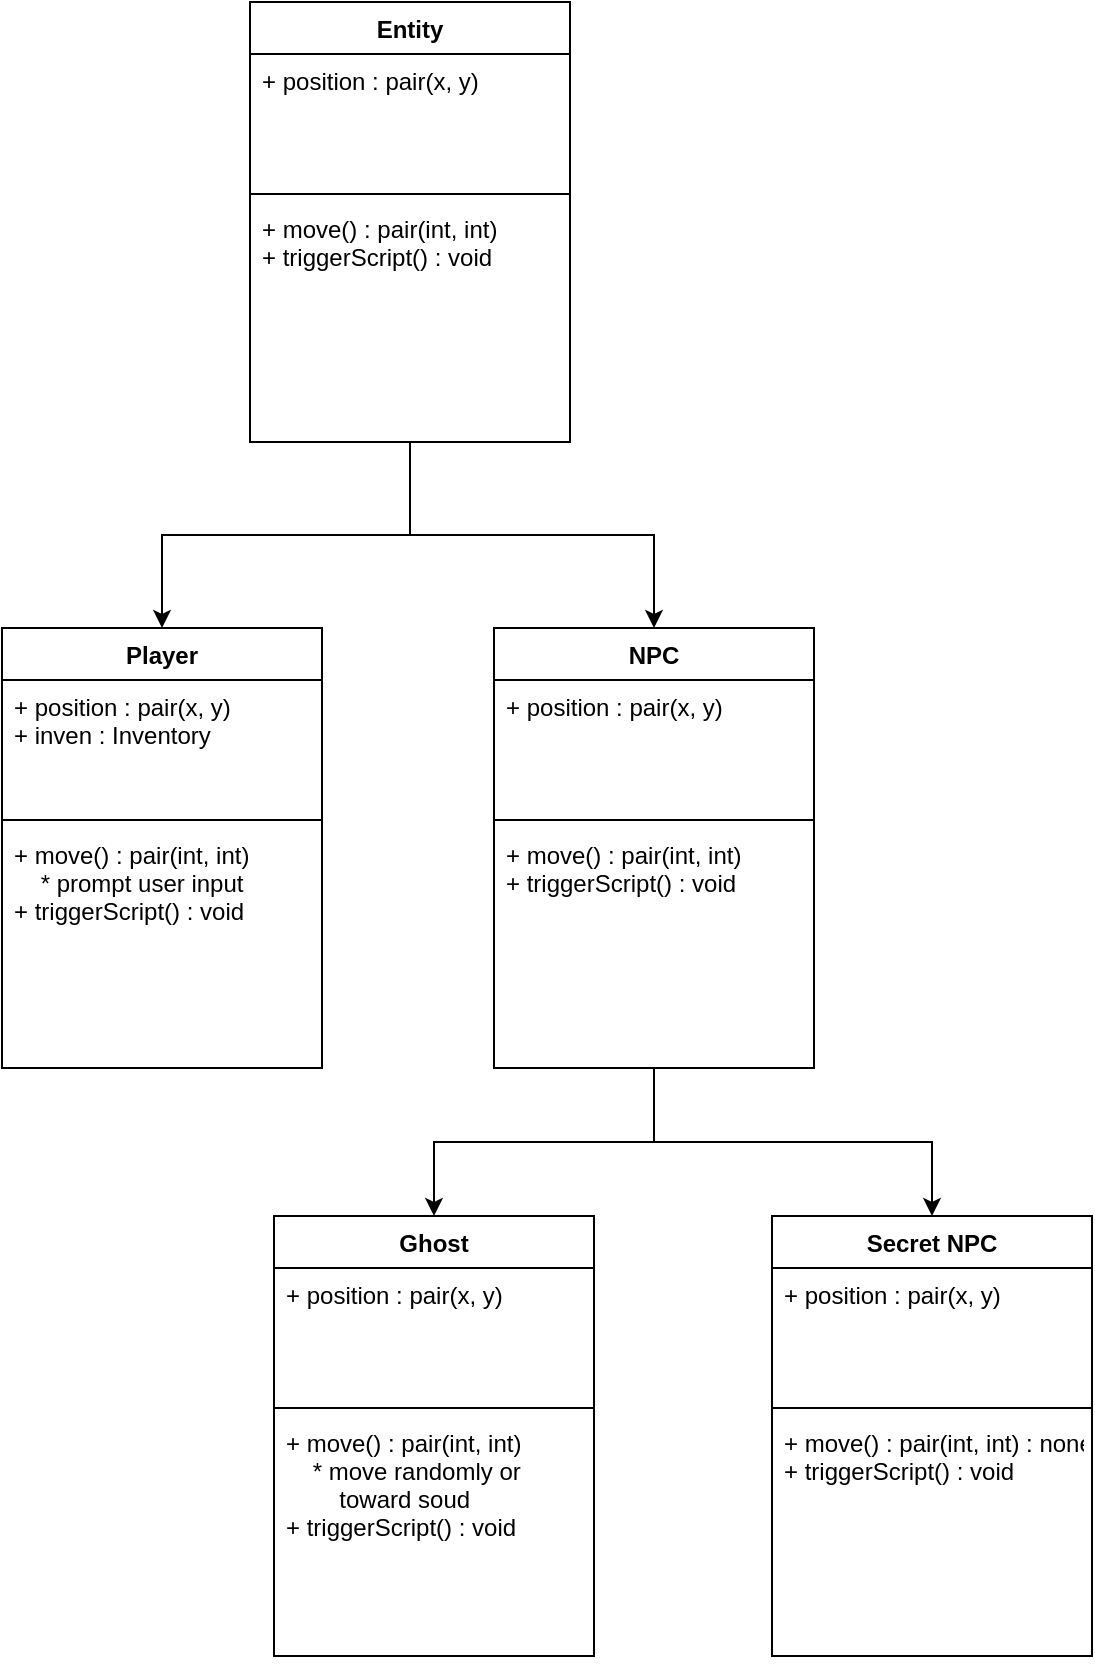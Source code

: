 <mxfile pages="3">
    <diagram id="DLv27NlTFujL9ScUyxy2" name="Entity">
        <mxGraphModel dx="4724" dy="8022" grid="0" gridSize="10" guides="1" tooltips="1" connect="1" arrows="1" fold="1" page="0" pageScale="1" pageWidth="827" pageHeight="1169" math="0" shadow="0">
            <root>
                <mxCell id="0"/>
                <mxCell id="1" parent="0"/>
                <mxCell id="qAQAKjogSzJJ_c347CmW-32" style="edgeStyle=orthogonalEdgeStyle;rounded=0;orthogonalLoop=1;jettySize=auto;html=1;entryX=0.5;entryY=0;entryDx=0;entryDy=0;" parent="1" source="qAQAKjogSzJJ_c347CmW-13" target="qAQAKjogSzJJ_c347CmW-17" edge="1">
                    <mxGeometry relative="1" as="geometry"/>
                </mxCell>
                <mxCell id="qAQAKjogSzJJ_c347CmW-33" style="edgeStyle=orthogonalEdgeStyle;rounded=0;orthogonalLoop=1;jettySize=auto;html=1;entryX=0.5;entryY=0;entryDx=0;entryDy=0;" parent="1" source="qAQAKjogSzJJ_c347CmW-13" target="qAQAKjogSzJJ_c347CmW-26" edge="1">
                    <mxGeometry relative="1" as="geometry"/>
                </mxCell>
                <mxCell id="qAQAKjogSzJJ_c347CmW-13" value="Entity" style="swimlane;fontStyle=1;align=center;verticalAlign=top;childLayout=stackLayout;horizontal=1;startSize=26;horizontalStack=0;resizeParent=1;resizeParentMax=0;resizeLast=0;collapsible=1;marginBottom=0;" parent="1" vertex="1">
                    <mxGeometry x="-3849" y="-7459" width="160" height="220" as="geometry"/>
                </mxCell>
                <mxCell id="qAQAKjogSzJJ_c347CmW-14" value="+ position : pair(x, y)" style="text;strokeColor=none;fillColor=none;align=left;verticalAlign=top;spacingLeft=4;spacingRight=4;overflow=hidden;rotatable=0;points=[[0,0.5],[1,0.5]];portConstraint=eastwest;" parent="qAQAKjogSzJJ_c347CmW-13" vertex="1">
                    <mxGeometry y="26" width="160" height="66" as="geometry"/>
                </mxCell>
                <mxCell id="qAQAKjogSzJJ_c347CmW-15" value="" style="line;strokeWidth=1;fillColor=none;align=left;verticalAlign=middle;spacingTop=-1;spacingLeft=3;spacingRight=3;rotatable=0;labelPosition=right;points=[];portConstraint=eastwest;strokeColor=inherit;" parent="qAQAKjogSzJJ_c347CmW-13" vertex="1">
                    <mxGeometry y="92" width="160" height="8" as="geometry"/>
                </mxCell>
                <mxCell id="qAQAKjogSzJJ_c347CmW-16" value="+ move() : pair(int, int)&#10;+ triggerScript() : void" style="text;strokeColor=none;fillColor=none;align=left;verticalAlign=top;spacingLeft=4;spacingRight=4;overflow=hidden;rotatable=0;points=[[0,0.5],[1,0.5]];portConstraint=eastwest;" parent="qAQAKjogSzJJ_c347CmW-13" vertex="1">
                    <mxGeometry y="100" width="160" height="120" as="geometry"/>
                </mxCell>
                <mxCell id="qAQAKjogSzJJ_c347CmW-17" value="Player" style="swimlane;fontStyle=1;align=center;verticalAlign=top;childLayout=stackLayout;horizontal=1;startSize=26;horizontalStack=0;resizeParent=1;resizeParentMax=0;resizeLast=0;collapsible=1;marginBottom=0;" parent="1" vertex="1">
                    <mxGeometry x="-3973" y="-7146" width="160" height="220" as="geometry"/>
                </mxCell>
                <mxCell id="qAQAKjogSzJJ_c347CmW-18" value="+ position : pair(x, y)&#10;+ inven : Inventory" style="text;strokeColor=none;fillColor=none;align=left;verticalAlign=top;spacingLeft=4;spacingRight=4;overflow=hidden;rotatable=0;points=[[0,0.5],[1,0.5]];portConstraint=eastwest;" parent="qAQAKjogSzJJ_c347CmW-17" vertex="1">
                    <mxGeometry y="26" width="160" height="66" as="geometry"/>
                </mxCell>
                <mxCell id="qAQAKjogSzJJ_c347CmW-19" value="" style="line;strokeWidth=1;fillColor=none;align=left;verticalAlign=middle;spacingTop=-1;spacingLeft=3;spacingRight=3;rotatable=0;labelPosition=right;points=[];portConstraint=eastwest;strokeColor=inherit;" parent="qAQAKjogSzJJ_c347CmW-17" vertex="1">
                    <mxGeometry y="92" width="160" height="8" as="geometry"/>
                </mxCell>
                <mxCell id="qAQAKjogSzJJ_c347CmW-20" value="+ move() : pair(int, int)&#10;    * prompt user input&#10;+ triggerScript() : void" style="text;strokeColor=none;fillColor=none;align=left;verticalAlign=top;spacingLeft=4;spacingRight=4;overflow=hidden;rotatable=0;points=[[0,0.5],[1,0.5]];portConstraint=eastwest;" parent="qAQAKjogSzJJ_c347CmW-17" vertex="1">
                    <mxGeometry y="100" width="160" height="120" as="geometry"/>
                </mxCell>
                <mxCell id="qAQAKjogSzJJ_c347CmW-42" style="edgeStyle=orthogonalEdgeStyle;rounded=0;orthogonalLoop=1;jettySize=auto;html=1;" parent="1" source="qAQAKjogSzJJ_c347CmW-26" target="qAQAKjogSzJJ_c347CmW-34" edge="1">
                    <mxGeometry relative="1" as="geometry"/>
                </mxCell>
                <mxCell id="qAQAKjogSzJJ_c347CmW-43" style="edgeStyle=orthogonalEdgeStyle;rounded=0;orthogonalLoop=1;jettySize=auto;html=1;entryX=0.5;entryY=0;entryDx=0;entryDy=0;" parent="1" source="qAQAKjogSzJJ_c347CmW-26" target="qAQAKjogSzJJ_c347CmW-38" edge="1">
                    <mxGeometry relative="1" as="geometry"/>
                </mxCell>
                <mxCell id="qAQAKjogSzJJ_c347CmW-26" value="NPC" style="swimlane;fontStyle=1;align=center;verticalAlign=top;childLayout=stackLayout;horizontal=1;startSize=26;horizontalStack=0;resizeParent=1;resizeParentMax=0;resizeLast=0;collapsible=1;marginBottom=0;" parent="1" vertex="1">
                    <mxGeometry x="-3727" y="-7146" width="160" height="220" as="geometry"/>
                </mxCell>
                <mxCell id="qAQAKjogSzJJ_c347CmW-27" value="+ position : pair(x, y)" style="text;strokeColor=none;fillColor=none;align=left;verticalAlign=top;spacingLeft=4;spacingRight=4;overflow=hidden;rotatable=0;points=[[0,0.5],[1,0.5]];portConstraint=eastwest;" parent="qAQAKjogSzJJ_c347CmW-26" vertex="1">
                    <mxGeometry y="26" width="160" height="66" as="geometry"/>
                </mxCell>
                <mxCell id="qAQAKjogSzJJ_c347CmW-28" value="" style="line;strokeWidth=1;fillColor=none;align=left;verticalAlign=middle;spacingTop=-1;spacingLeft=3;spacingRight=3;rotatable=0;labelPosition=right;points=[];portConstraint=eastwest;strokeColor=inherit;" parent="qAQAKjogSzJJ_c347CmW-26" vertex="1">
                    <mxGeometry y="92" width="160" height="8" as="geometry"/>
                </mxCell>
                <mxCell id="qAQAKjogSzJJ_c347CmW-29" value="+ move() : pair(int, int)&#10;+ triggerScript() : void" style="text;strokeColor=none;fillColor=none;align=left;verticalAlign=top;spacingLeft=4;spacingRight=4;overflow=hidden;rotatable=0;points=[[0,0.5],[1,0.5]];portConstraint=eastwest;" parent="qAQAKjogSzJJ_c347CmW-26" vertex="1">
                    <mxGeometry y="100" width="160" height="120" as="geometry"/>
                </mxCell>
                <mxCell id="qAQAKjogSzJJ_c347CmW-34" value="Ghost" style="swimlane;fontStyle=1;align=center;verticalAlign=top;childLayout=stackLayout;horizontal=1;startSize=26;horizontalStack=0;resizeParent=1;resizeParentMax=0;resizeLast=0;collapsible=1;marginBottom=0;" parent="1" vertex="1">
                    <mxGeometry x="-3837" y="-6852" width="160" height="220" as="geometry"/>
                </mxCell>
                <mxCell id="qAQAKjogSzJJ_c347CmW-35" value="+ position : pair(x, y)" style="text;strokeColor=none;fillColor=none;align=left;verticalAlign=top;spacingLeft=4;spacingRight=4;overflow=hidden;rotatable=0;points=[[0,0.5],[1,0.5]];portConstraint=eastwest;" parent="qAQAKjogSzJJ_c347CmW-34" vertex="1">
                    <mxGeometry y="26" width="160" height="66" as="geometry"/>
                </mxCell>
                <mxCell id="qAQAKjogSzJJ_c347CmW-36" value="" style="line;strokeWidth=1;fillColor=none;align=left;verticalAlign=middle;spacingTop=-1;spacingLeft=3;spacingRight=3;rotatable=0;labelPosition=right;points=[];portConstraint=eastwest;strokeColor=inherit;" parent="qAQAKjogSzJJ_c347CmW-34" vertex="1">
                    <mxGeometry y="92" width="160" height="8" as="geometry"/>
                </mxCell>
                <mxCell id="qAQAKjogSzJJ_c347CmW-37" value="+ move() : pair(int, int)&#10;    * move randomly or &#10;        toward soud&#10;+ triggerScript() : void" style="text;strokeColor=none;fillColor=none;align=left;verticalAlign=top;spacingLeft=4;spacingRight=4;overflow=hidden;rotatable=0;points=[[0,0.5],[1,0.5]];portConstraint=eastwest;" parent="qAQAKjogSzJJ_c347CmW-34" vertex="1">
                    <mxGeometry y="100" width="160" height="120" as="geometry"/>
                </mxCell>
                <mxCell id="qAQAKjogSzJJ_c347CmW-38" value="Secret NPC" style="swimlane;fontStyle=1;align=center;verticalAlign=top;childLayout=stackLayout;horizontal=1;startSize=26;horizontalStack=0;resizeParent=1;resizeParentMax=0;resizeLast=0;collapsible=1;marginBottom=0;" parent="1" vertex="1">
                    <mxGeometry x="-3588" y="-6852" width="160" height="220" as="geometry"/>
                </mxCell>
                <mxCell id="qAQAKjogSzJJ_c347CmW-39" value="+ position : pair(x, y)" style="text;strokeColor=none;fillColor=none;align=left;verticalAlign=top;spacingLeft=4;spacingRight=4;overflow=hidden;rotatable=0;points=[[0,0.5],[1,0.5]];portConstraint=eastwest;" parent="qAQAKjogSzJJ_c347CmW-38" vertex="1">
                    <mxGeometry y="26" width="160" height="66" as="geometry"/>
                </mxCell>
                <mxCell id="qAQAKjogSzJJ_c347CmW-40" value="" style="line;strokeWidth=1;fillColor=none;align=left;verticalAlign=middle;spacingTop=-1;spacingLeft=3;spacingRight=3;rotatable=0;labelPosition=right;points=[];portConstraint=eastwest;strokeColor=inherit;" parent="qAQAKjogSzJJ_c347CmW-38" vertex="1">
                    <mxGeometry y="92" width="160" height="8" as="geometry"/>
                </mxCell>
                <mxCell id="qAQAKjogSzJJ_c347CmW-41" value="+ move() : pair(int, int) : none&lt;br&gt;+ triggerScript() : void" style="text;strokeColor=none;fillColor=none;align=left;verticalAlign=top;spacingLeft=4;spacingRight=4;overflow=hidden;rotatable=0;points=[[0,0.5],[1,0.5]];portConstraint=eastwest;html=1;" parent="qAQAKjogSzJJ_c347CmW-38" vertex="1">
                    <mxGeometry y="100" width="160" height="120" as="geometry"/>
                </mxCell>
            </root>
        </mxGraphModel>
    </diagram>
    <diagram id="8EnMDPLEeq1D_IR8_W26" name="Tile">
        <mxGraphModel dx="1380" dy="950" grid="0" gridSize="10" guides="1" tooltips="1" connect="1" arrows="1" fold="1" page="0" pageScale="1" pageWidth="827" pageHeight="1169" math="0" shadow="0">
            <root>
                <mxCell id="0"/>
                <mxCell id="1" parent="0"/>
                <mxCell id="CgyEs3CRtBcVJwpH7cj_-29" style="edgeStyle=orthogonalEdgeStyle;rounded=0;orthogonalLoop=1;jettySize=auto;html=1;entryX=0.5;entryY=0;entryDx=0;entryDy=0;" parent="1" source="CgyEs3CRtBcVJwpH7cj_-5" target="CgyEs3CRtBcVJwpH7cj_-9" edge="1">
                    <mxGeometry relative="1" as="geometry"/>
                </mxCell>
                <mxCell id="CgyEs3CRtBcVJwpH7cj_-30" style="edgeStyle=orthogonalEdgeStyle;rounded=0;orthogonalLoop=1;jettySize=auto;html=1;entryX=0.5;entryY=0;entryDx=0;entryDy=0;" parent="1" source="CgyEs3CRtBcVJwpH7cj_-5" target="CgyEs3CRtBcVJwpH7cj_-13" edge="1">
                    <mxGeometry relative="1" as="geometry"/>
                </mxCell>
                <mxCell id="CgyEs3CRtBcVJwpH7cj_-38" style="edgeStyle=orthogonalEdgeStyle;rounded=0;orthogonalLoop=1;jettySize=auto;html=1;entryX=0.5;entryY=0;entryDx=0;entryDy=0;" parent="1" source="CgyEs3CRtBcVJwpH7cj_-5" target="CgyEs3CRtBcVJwpH7cj_-34" edge="1">
                    <mxGeometry relative="1" as="geometry">
                        <Array as="points">
                            <mxPoint x="174" y="166"/>
                            <mxPoint x="-231" y="166"/>
                        </Array>
                    </mxGeometry>
                </mxCell>
                <mxCell id="CgyEs3CRtBcVJwpH7cj_-5" value="Tile (not abstract)" style="swimlane;fontStyle=1;align=center;verticalAlign=top;childLayout=stackLayout;horizontal=1;startSize=26;horizontalStack=0;resizeParent=1;resizeParentMax=0;resizeLast=0;collapsible=1;marginBottom=0;html=1;" parent="1" vertex="1">
                    <mxGeometry x="94" y="-73" width="160" height="205" as="geometry"/>
                </mxCell>
                <mxCell id="CgyEs3CRtBcVJwpH7cj_-6" value="+ position: pair(int, int)&lt;br&gt;+ directions: int [4]" style="text;strokeColor=none;fillColor=none;align=left;verticalAlign=top;spacingLeft=4;spacingRight=4;overflow=hidden;rotatable=0;points=[[0,0.5],[1,0.5]];portConstraint=eastwest;html=1;" parent="CgyEs3CRtBcVJwpH7cj_-5" vertex="1">
                    <mxGeometry y="26" width="160" height="89" as="geometry"/>
                </mxCell>
                <mxCell id="CgyEs3CRtBcVJwpH7cj_-7" value="" style="line;strokeWidth=1;fillColor=none;align=left;verticalAlign=middle;spacingTop=-1;spacingLeft=3;spacingRight=3;rotatable=0;labelPosition=right;points=[];portConstraint=eastwest;strokeColor=inherit;html=1;" parent="CgyEs3CRtBcVJwpH7cj_-5" vertex="1">
                    <mxGeometry y="115" width="160" height="8" as="geometry"/>
                </mxCell>
                <mxCell id="CgyEs3CRtBcVJwpH7cj_-8" value="+ triggerScript() : void&lt;br&gt;+ getDirection() : int [4]&lt;br&gt;+ specialEvent()" style="text;strokeColor=none;fillColor=none;align=left;verticalAlign=top;spacingLeft=4;spacingRight=4;overflow=hidden;rotatable=0;points=[[0,0.5],[1,0.5]];portConstraint=eastwest;html=1;" parent="CgyEs3CRtBcVJwpH7cj_-5" vertex="1">
                    <mxGeometry y="123" width="160" height="82" as="geometry"/>
                </mxCell>
                <mxCell id="CgyEs3CRtBcVJwpH7cj_-9" value="Stair&amp;nbsp;" style="swimlane;fontStyle=1;align=center;verticalAlign=top;childLayout=stackLayout;horizontal=1;startSize=26;horizontalStack=0;resizeParent=1;resizeParentMax=0;resizeLast=0;collapsible=1;marginBottom=0;html=1;" parent="1" vertex="1">
                    <mxGeometry x="-38" y="200" width="160" height="205" as="geometry"/>
                </mxCell>
                <mxCell id="CgyEs3CRtBcVJwpH7cj_-10" value="+ position: pair(int, int)&lt;br&gt;+ directions: int [4]" style="text;strokeColor=none;fillColor=none;align=left;verticalAlign=top;spacingLeft=4;spacingRight=4;overflow=hidden;rotatable=0;points=[[0,0.5],[1,0.5]];portConstraint=eastwest;html=1;" parent="CgyEs3CRtBcVJwpH7cj_-9" vertex="1">
                    <mxGeometry y="26" width="160" height="89" as="geometry"/>
                </mxCell>
                <mxCell id="CgyEs3CRtBcVJwpH7cj_-11" value="" style="line;strokeWidth=1;fillColor=none;align=left;verticalAlign=middle;spacingTop=-1;spacingLeft=3;spacingRight=3;rotatable=0;labelPosition=right;points=[];portConstraint=eastwest;strokeColor=inherit;html=1;" parent="CgyEs3CRtBcVJwpH7cj_-9" vertex="1">
                    <mxGeometry y="115" width="160" height="8" as="geometry"/>
                </mxCell>
                <mxCell id="CgyEs3CRtBcVJwpH7cj_-12" value="+ triggerScript() : void&lt;br&gt;+ getDirection() : int [4]&lt;br&gt;+ SpecialEvent(): void" style="text;strokeColor=none;fillColor=none;align=left;verticalAlign=top;spacingLeft=4;spacingRight=4;overflow=hidden;rotatable=0;points=[[0,0.5],[1,0.5]];portConstraint=eastwest;html=1;" parent="CgyEs3CRtBcVJwpH7cj_-9" vertex="1">
                    <mxGeometry y="123" width="160" height="82" as="geometry"/>
                </mxCell>
                <mxCell id="CgyEs3CRtBcVJwpH7cj_-31" style="edgeStyle=orthogonalEdgeStyle;rounded=0;orthogonalLoop=1;jettySize=auto;html=1;entryX=0;entryY=0.5;entryDx=0;entryDy=0;" parent="1" source="CgyEs3CRtBcVJwpH7cj_-13" target="CgyEs3CRtBcVJwpH7cj_-18" edge="1">
                    <mxGeometry relative="1" as="geometry"/>
                </mxCell>
                <mxCell id="CgyEs3CRtBcVJwpH7cj_-32" style="edgeStyle=orthogonalEdgeStyle;rounded=0;orthogonalLoop=1;jettySize=auto;html=1;entryX=0;entryY=0.5;entryDx=0;entryDy=0;" parent="1" source="CgyEs3CRtBcVJwpH7cj_-13" target="CgyEs3CRtBcVJwpH7cj_-22" edge="1">
                    <mxGeometry relative="1" as="geometry"/>
                </mxCell>
                <mxCell id="CgyEs3CRtBcVJwpH7cj_-33" style="edgeStyle=orthogonalEdgeStyle;rounded=0;orthogonalLoop=1;jettySize=auto;html=1;entryX=0;entryY=0.5;entryDx=0;entryDy=0;" parent="1" source="CgyEs3CRtBcVJwpH7cj_-13" target="CgyEs3CRtBcVJwpH7cj_-26" edge="1">
                    <mxGeometry relative="1" as="geometry">
                        <Array as="points">
                            <mxPoint x="477" y="303"/>
                            <mxPoint x="477" y="653"/>
                        </Array>
                    </mxGeometry>
                </mxCell>
                <mxCell id="CgyEs3CRtBcVJwpH7cj_-13" value="Special room" style="swimlane;fontStyle=1;align=center;verticalAlign=top;childLayout=stackLayout;horizontal=1;startSize=26;horizontalStack=0;resizeParent=1;resizeParentMax=0;resizeLast=0;collapsible=1;marginBottom=0;html=1;" parent="1" vertex="1">
                    <mxGeometry x="241" y="200" width="160" height="205" as="geometry"/>
                </mxCell>
                <mxCell id="CgyEs3CRtBcVJwpH7cj_-14" value="+ position: pair(int, int)&lt;br&gt;+ directions: int [4]" style="text;strokeColor=none;fillColor=none;align=left;verticalAlign=top;spacingLeft=4;spacingRight=4;overflow=hidden;rotatable=0;points=[[0,0.5],[1,0.5]];portConstraint=eastwest;html=1;" parent="CgyEs3CRtBcVJwpH7cj_-13" vertex="1">
                    <mxGeometry y="26" width="160" height="89" as="geometry"/>
                </mxCell>
                <mxCell id="CgyEs3CRtBcVJwpH7cj_-15" value="" style="line;strokeWidth=1;fillColor=none;align=left;verticalAlign=middle;spacingTop=-1;spacingLeft=3;spacingRight=3;rotatable=0;labelPosition=right;points=[];portConstraint=eastwest;strokeColor=inherit;html=1;" parent="CgyEs3CRtBcVJwpH7cj_-13" vertex="1">
                    <mxGeometry y="115" width="160" height="8" as="geometry"/>
                </mxCell>
                <mxCell id="CgyEs3CRtBcVJwpH7cj_-16" value="+ triggerScript() : void&lt;br&gt;+ getDirection() : int [4]&lt;br&gt;+ getPostion() : pair(int, int)&lt;br&gt;&lt;span style=&quot;&quot;&gt;&#9;&lt;/span&gt;* random pos&lt;br&gt;+specialEvent()" style="text;strokeColor=none;fillColor=none;align=left;verticalAlign=top;spacingLeft=4;spacingRight=4;overflow=hidden;rotatable=0;points=[[0,0.5],[1,0.5]];portConstraint=eastwest;html=1;" parent="CgyEs3CRtBcVJwpH7cj_-13" vertex="1">
                    <mxGeometry y="123" width="160" height="82" as="geometry"/>
                </mxCell>
                <mxCell id="CgyEs3CRtBcVJwpH7cj_-17" value="Hint room" style="swimlane;fontStyle=1;align=center;verticalAlign=top;childLayout=stackLayout;horizontal=1;startSize=26;horizontalStack=0;resizeParent=1;resizeParentMax=0;resizeLast=0;collapsible=1;marginBottom=0;html=1;" parent="1" vertex="1">
                    <mxGeometry x="550" y="88" width="160" height="205" as="geometry"/>
                </mxCell>
                <mxCell id="CgyEs3CRtBcVJwpH7cj_-18" value="+ position: pair(int, int)&lt;br&gt;+ directions: int [4]" style="text;strokeColor=none;fillColor=none;align=left;verticalAlign=top;spacingLeft=4;spacingRight=4;overflow=hidden;rotatable=0;points=[[0,0.5],[1,0.5]];portConstraint=eastwest;html=1;" parent="CgyEs3CRtBcVJwpH7cj_-17" vertex="1">
                    <mxGeometry y="26" width="160" height="89" as="geometry"/>
                </mxCell>
                <mxCell id="CgyEs3CRtBcVJwpH7cj_-19" value="" style="line;strokeWidth=1;fillColor=none;align=left;verticalAlign=middle;spacingTop=-1;spacingLeft=3;spacingRight=3;rotatable=0;labelPosition=right;points=[];portConstraint=eastwest;strokeColor=inherit;html=1;" parent="CgyEs3CRtBcVJwpH7cj_-17" vertex="1">
                    <mxGeometry y="115" width="160" height="8" as="geometry"/>
                </mxCell>
                <mxCell id="CgyEs3CRtBcVJwpH7cj_-20" value="+ triggerScript() : void&lt;br&gt;+ getDirection() : int [4]&lt;br&gt;+ getPostion() : pair(int, int)&lt;br&gt;&lt;span style=&quot;&quot;&gt;&#9;&lt;/span&gt;* random pos&lt;br&gt;+ specialEvent()" style="text;strokeColor=none;fillColor=none;align=left;verticalAlign=top;spacingLeft=4;spacingRight=4;overflow=hidden;rotatable=0;points=[[0,0.5],[1,0.5]];portConstraint=eastwest;html=1;" parent="CgyEs3CRtBcVJwpH7cj_-17" vertex="1">
                    <mxGeometry y="123" width="160" height="82" as="geometry"/>
                </mxCell>
                <mxCell id="CgyEs3CRtBcVJwpH7cj_-21" value="Secret room" style="swimlane;fontStyle=1;align=center;verticalAlign=top;childLayout=stackLayout;horizontal=1;startSize=26;horizontalStack=0;resizeParent=1;resizeParentMax=0;resizeLast=0;collapsible=1;marginBottom=0;html=1;" parent="1" vertex="1">
                    <mxGeometry x="550" y="344" width="160" height="205" as="geometry"/>
                </mxCell>
                <mxCell id="CgyEs3CRtBcVJwpH7cj_-22" value="+ position: pair(int, int)&lt;br&gt;+ directions: int [4]" style="text;strokeColor=none;fillColor=none;align=left;verticalAlign=top;spacingLeft=4;spacingRight=4;overflow=hidden;rotatable=0;points=[[0,0.5],[1,0.5]];portConstraint=eastwest;html=1;" parent="CgyEs3CRtBcVJwpH7cj_-21" vertex="1">
                    <mxGeometry y="26" width="160" height="89" as="geometry"/>
                </mxCell>
                <mxCell id="CgyEs3CRtBcVJwpH7cj_-23" value="" style="line;strokeWidth=1;fillColor=none;align=left;verticalAlign=middle;spacingTop=-1;spacingLeft=3;spacingRight=3;rotatable=0;labelPosition=right;points=[];portConstraint=eastwest;strokeColor=inherit;html=1;" parent="CgyEs3CRtBcVJwpH7cj_-21" vertex="1">
                    <mxGeometry y="115" width="160" height="8" as="geometry"/>
                </mxCell>
                <mxCell id="CgyEs3CRtBcVJwpH7cj_-24" value="+ triggerScript() : void&lt;br&gt;+ getDirection() : int [4]&lt;br&gt;+ getPostion() : pair(int, int)&lt;br&gt;* random pos&lt;br&gt;+ specialEvent()" style="text;strokeColor=none;fillColor=none;align=left;verticalAlign=top;spacingLeft=4;spacingRight=4;overflow=hidden;rotatable=0;points=[[0,0.5],[1,0.5]];portConstraint=eastwest;html=1;" parent="CgyEs3CRtBcVJwpH7cj_-21" vertex="1">
                    <mxGeometry y="123" width="160" height="82" as="geometry"/>
                </mxCell>
                <mxCell id="CgyEs3CRtBcVJwpH7cj_-25" value="Key room&amp;nbsp;" style="swimlane;fontStyle=1;align=center;verticalAlign=top;childLayout=stackLayout;horizontal=1;startSize=26;horizontalStack=0;resizeParent=1;resizeParentMax=0;resizeLast=0;collapsible=1;marginBottom=0;html=1;" parent="1" vertex="1">
                    <mxGeometry x="550" y="582" width="160" height="205" as="geometry"/>
                </mxCell>
                <mxCell id="CgyEs3CRtBcVJwpH7cj_-26" value="+ position: pair(int, int)&lt;br&gt;+ directions: int [4]" style="text;strokeColor=none;fillColor=none;align=left;verticalAlign=top;spacingLeft=4;spacingRight=4;overflow=hidden;rotatable=0;points=[[0,0.5],[1,0.5]];portConstraint=eastwest;html=1;" parent="CgyEs3CRtBcVJwpH7cj_-25" vertex="1">
                    <mxGeometry y="26" width="160" height="89" as="geometry"/>
                </mxCell>
                <mxCell id="CgyEs3CRtBcVJwpH7cj_-27" value="" style="line;strokeWidth=1;fillColor=none;align=left;verticalAlign=middle;spacingTop=-1;spacingLeft=3;spacingRight=3;rotatable=0;labelPosition=right;points=[];portConstraint=eastwest;strokeColor=inherit;html=1;" parent="CgyEs3CRtBcVJwpH7cj_-25" vertex="1">
                    <mxGeometry y="115" width="160" height="8" as="geometry"/>
                </mxCell>
                <mxCell id="CgyEs3CRtBcVJwpH7cj_-28" value="+ triggerScript() : void&lt;br&gt;+ getDirection() : int [4]&lt;br&gt;+ getPostion() : pair(int, int)&lt;br&gt;* random pos&lt;br&gt;+ specialEvent()" style="text;strokeColor=none;fillColor=none;align=left;verticalAlign=top;spacingLeft=4;spacingRight=4;overflow=hidden;rotatable=0;points=[[0,0.5],[1,0.5]];portConstraint=eastwest;html=1;" parent="CgyEs3CRtBcVJwpH7cj_-25" vertex="1">
                    <mxGeometry y="123" width="160" height="82" as="geometry"/>
                </mxCell>
                <mxCell id="CgyEs3CRtBcVJwpH7cj_-34" value="HidingPlace" style="swimlane;fontStyle=1;align=center;verticalAlign=top;childLayout=stackLayout;horizontal=1;startSize=26;horizontalStack=0;resizeParent=1;resizeParentMax=0;resizeLast=0;collapsible=1;marginBottom=0;html=1;" parent="1" vertex="1">
                    <mxGeometry x="-311" y="200" width="160" height="205" as="geometry"/>
                </mxCell>
                <mxCell id="CgyEs3CRtBcVJwpH7cj_-35" value="+ position: pair(int, int)&lt;br&gt;+ directions: int [4]" style="text;strokeColor=none;fillColor=none;align=left;verticalAlign=top;spacingLeft=4;spacingRight=4;overflow=hidden;rotatable=0;points=[[0,0.5],[1,0.5]];portConstraint=eastwest;html=1;" parent="CgyEs3CRtBcVJwpH7cj_-34" vertex="1">
                    <mxGeometry y="26" width="160" height="89" as="geometry"/>
                </mxCell>
                <mxCell id="CgyEs3CRtBcVJwpH7cj_-36" value="" style="line;strokeWidth=1;fillColor=none;align=left;verticalAlign=middle;spacingTop=-1;spacingLeft=3;spacingRight=3;rotatable=0;labelPosition=right;points=[];portConstraint=eastwest;strokeColor=inherit;html=1;" parent="CgyEs3CRtBcVJwpH7cj_-34" vertex="1">
                    <mxGeometry y="115" width="160" height="8" as="geometry"/>
                </mxCell>
                <mxCell id="CgyEs3CRtBcVJwpH7cj_-37" value="+ triggerScript() : void&lt;br&gt;+ getDirection() : int [4]&lt;br&gt;+ SpecialEvent()" style="text;strokeColor=none;fillColor=none;align=left;verticalAlign=top;spacingLeft=4;spacingRight=4;overflow=hidden;rotatable=0;points=[[0,0.5],[1,0.5]];portConstraint=eastwest;html=1;" parent="CgyEs3CRtBcVJwpH7cj_-34" vertex="1">
                    <mxGeometry y="123" width="160" height="82" as="geometry"/>
                </mxCell>
            </root>
        </mxGraphModel>
    </diagram>
    <diagram id="eMbqBJ9ZIhTtn_EWFE5R" name="Inventory">
        <mxGraphModel dx="2433" dy="917" grid="0" gridSize="10" guides="1" tooltips="1" connect="1" arrows="1" fold="1" page="0" pageScale="1" pageWidth="827" pageHeight="1169" math="0" shadow="0">
            <root>
                <mxCell id="0"/>
                <mxCell id="1" parent="0"/>
                <mxCell id="oN29SRuUaX90GdpWK1sl-1" value="Item" style="swimlane;fontStyle=1;align=center;verticalAlign=top;childLayout=stackLayout;horizontal=1;startSize=26;horizontalStack=0;resizeParent=1;resizeParentMax=0;resizeLast=0;collapsible=1;marginBottom=0;html=1;" parent="1" vertex="1">
                    <mxGeometry x="-98" y="152" width="160" height="164" as="geometry"/>
                </mxCell>
                <mxCell id="oN29SRuUaX90GdpWK1sl-2" value="+ name : string" style="text;strokeColor=none;fillColor=none;align=left;verticalAlign=top;spacingLeft=4;spacingRight=4;overflow=hidden;rotatable=0;points=[[0,0.5],[1,0.5]];portConstraint=eastwest;html=1;" parent="oN29SRuUaX90GdpWK1sl-1" vertex="1">
                    <mxGeometry y="26" width="160" height="26" as="geometry"/>
                </mxCell>
                <mxCell id="oN29SRuUaX90GdpWK1sl-3" value="" style="line;strokeWidth=1;fillColor=none;align=left;verticalAlign=middle;spacingTop=-1;spacingLeft=3;spacingRight=3;rotatable=0;labelPosition=right;points=[];portConstraint=eastwest;strokeColor=inherit;html=1;" parent="oN29SRuUaX90GdpWK1sl-1" vertex="1">
                    <mxGeometry y="52" width="160" height="8" as="geometry"/>
                </mxCell>
                <mxCell id="oN29SRuUaX90GdpWK1sl-4" value="+ triggerScript()&lt;br&gt;+ triggerEvent()&lt;br&gt;" style="text;strokeColor=none;fillColor=none;align=left;verticalAlign=top;spacingLeft=4;spacingRight=4;overflow=hidden;rotatable=0;points=[[0,0.5],[1,0.5]];portConstraint=eastwest;html=1;" parent="oN29SRuUaX90GdpWK1sl-1" vertex="1">
                    <mxGeometry y="60" width="160" height="104" as="geometry"/>
                </mxCell>
                <mxCell id="oN29SRuUaX90GdpWK1sl-6" value="Camera" style="swimlane;fontStyle=1;align=center;verticalAlign=top;childLayout=stackLayout;horizontal=1;startSize=26;horizontalStack=0;resizeParent=1;resizeParentMax=0;resizeLast=0;collapsible=1;marginBottom=0;html=1;" parent="1" vertex="1">
                    <mxGeometry x="155" width="160" height="164" as="geometry"/>
                </mxCell>
                <mxCell id="oN29SRuUaX90GdpWK1sl-7" value="+ name : string" style="text;strokeColor=none;fillColor=none;align=left;verticalAlign=top;spacingLeft=4;spacingRight=4;overflow=hidden;rotatable=0;points=[[0,0.5],[1,0.5]];portConstraint=eastwest;html=1;" parent="oN29SRuUaX90GdpWK1sl-6" vertex="1">
                    <mxGeometry y="26" width="160" height="26" as="geometry"/>
                </mxCell>
                <mxCell id="oN29SRuUaX90GdpWK1sl-8" value="" style="line;strokeWidth=1;fillColor=none;align=left;verticalAlign=middle;spacingTop=-1;spacingLeft=3;spacingRight=3;rotatable=0;labelPosition=right;points=[];portConstraint=eastwest;strokeColor=inherit;html=1;" parent="oN29SRuUaX90GdpWK1sl-6" vertex="1">
                    <mxGeometry y="52" width="160" height="8" as="geometry"/>
                </mxCell>
                <mxCell id="oN29SRuUaX90GdpWK1sl-9" value="+ triggerScript()&lt;br&gt;+ triggerEvent()&lt;br&gt;" style="text;strokeColor=none;fillColor=none;align=left;verticalAlign=top;spacingLeft=4;spacingRight=4;overflow=hidden;rotatable=0;points=[[0,0.5],[1,0.5]];portConstraint=eastwest;html=1;" parent="oN29SRuUaX90GdpWK1sl-6" vertex="1">
                    <mxGeometry y="60" width="160" height="104" as="geometry"/>
                </mxCell>
                <mxCell id="oN29SRuUaX90GdpWK1sl-14" value="Key" style="swimlane;fontStyle=1;align=center;verticalAlign=top;childLayout=stackLayout;horizontal=1;startSize=26;horizontalStack=0;resizeParent=1;resizeParentMax=0;resizeLast=0;collapsible=1;marginBottom=0;html=1;" parent="1" vertex="1">
                    <mxGeometry x="157" y="182" width="160" height="164" as="geometry"/>
                </mxCell>
                <mxCell id="oN29SRuUaX90GdpWK1sl-15" value="+ name : string" style="text;strokeColor=none;fillColor=none;align=left;verticalAlign=top;spacingLeft=4;spacingRight=4;overflow=hidden;rotatable=0;points=[[0,0.5],[1,0.5]];portConstraint=eastwest;html=1;" parent="oN29SRuUaX90GdpWK1sl-14" vertex="1">
                    <mxGeometry y="26" width="160" height="26" as="geometry"/>
                </mxCell>
                <mxCell id="oN29SRuUaX90GdpWK1sl-16" value="" style="line;strokeWidth=1;fillColor=none;align=left;verticalAlign=middle;spacingTop=-1;spacingLeft=3;spacingRight=3;rotatable=0;labelPosition=right;points=[];portConstraint=eastwest;strokeColor=inherit;html=1;" parent="oN29SRuUaX90GdpWK1sl-14" vertex="1">
                    <mxGeometry y="52" width="160" height="8" as="geometry"/>
                </mxCell>
                <mxCell id="oN29SRuUaX90GdpWK1sl-17" value="+ triggerScript()&lt;br&gt;+ triggerEvent()&lt;br&gt;" style="text;strokeColor=none;fillColor=none;align=left;verticalAlign=top;spacingLeft=4;spacingRight=4;overflow=hidden;rotatable=0;points=[[0,0.5],[1,0.5]];portConstraint=eastwest;html=1;" parent="oN29SRuUaX90GdpWK1sl-14" vertex="1">
                    <mxGeometry y="60" width="160" height="104" as="geometry"/>
                </mxCell>
                <mxCell id="oN29SRuUaX90GdpWK1sl-18" value="Hammer" style="swimlane;fontStyle=1;align=center;verticalAlign=top;childLayout=stackLayout;horizontal=1;startSize=26;horizontalStack=0;resizeParent=1;resizeParentMax=0;resizeLast=0;collapsible=1;marginBottom=0;html=1;" parent="1" vertex="1">
                    <mxGeometry x="159" y="361" width="160" height="164" as="geometry"/>
                </mxCell>
                <mxCell id="oN29SRuUaX90GdpWK1sl-19" value="+ name : string" style="text;strokeColor=none;fillColor=none;align=left;verticalAlign=top;spacingLeft=4;spacingRight=4;overflow=hidden;rotatable=0;points=[[0,0.5],[1,0.5]];portConstraint=eastwest;html=1;" parent="oN29SRuUaX90GdpWK1sl-18" vertex="1">
                    <mxGeometry y="26" width="160" height="26" as="geometry"/>
                </mxCell>
                <mxCell id="oN29SRuUaX90GdpWK1sl-20" value="" style="line;strokeWidth=1;fillColor=none;align=left;verticalAlign=middle;spacingTop=-1;spacingLeft=3;spacingRight=3;rotatable=0;labelPosition=right;points=[];portConstraint=eastwest;strokeColor=inherit;html=1;" parent="oN29SRuUaX90GdpWK1sl-18" vertex="1">
                    <mxGeometry y="52" width="160" height="8" as="geometry"/>
                </mxCell>
                <mxCell id="oN29SRuUaX90GdpWK1sl-21" value="+ triggerScript()&lt;br&gt;+ triggerEvent()&lt;br&gt;" style="text;strokeColor=none;fillColor=none;align=left;verticalAlign=top;spacingLeft=4;spacingRight=4;overflow=hidden;rotatable=0;points=[[0,0.5],[1,0.5]];portConstraint=eastwest;html=1;" parent="oN29SRuUaX90GdpWK1sl-18" vertex="1">
                    <mxGeometry y="60" width="160" height="104" as="geometry"/>
                </mxCell>
                <mxCell id="2UtiCyi6SnIc3qRm90yU-1" value="Inventory" style="swimlane;fontStyle=1;align=center;verticalAlign=top;childLayout=stackLayout;horizontal=1;startSize=26;horizontalStack=0;resizeParent=1;resizeParentMax=0;resizeLast=0;collapsible=1;marginBottom=0;html=1;" parent="1" vertex="1">
                    <mxGeometry x="-527" y="152" width="160" height="186" as="geometry"/>
                </mxCell>
                <mxCell id="2UtiCyi6SnIc3qRm90yU-2" value="+ Items : item[]" style="text;strokeColor=none;fillColor=none;align=left;verticalAlign=top;spacingLeft=4;spacingRight=4;overflow=hidden;rotatable=0;points=[[0,0.5],[1,0.5]];portConstraint=eastwest;html=1;" parent="2UtiCyi6SnIc3qRm90yU-1" vertex="1">
                    <mxGeometry y="26" width="160" height="26" as="geometry"/>
                </mxCell>
                <mxCell id="2UtiCyi6SnIc3qRm90yU-3" value="" style="line;strokeWidth=1;fillColor=none;align=left;verticalAlign=middle;spacingTop=-1;spacingLeft=3;spacingRight=3;rotatable=0;labelPosition=right;points=[];portConstraint=eastwest;strokeColor=inherit;html=1;" parent="2UtiCyi6SnIc3qRm90yU-1" vertex="1">
                    <mxGeometry y="52" width="160" height="8" as="geometry"/>
                </mxCell>
                <mxCell id="2UtiCyi6SnIc3qRm90yU-4" value="+ showItems()&lt;br&gt;+ triggerItem(int index)" style="text;strokeColor=none;fillColor=none;align=left;verticalAlign=top;spacingLeft=4;spacingRight=4;overflow=hidden;rotatable=0;points=[[0,0.5],[1,0.5]];portConstraint=eastwest;html=1;" parent="2UtiCyi6SnIc3qRm90yU-1" vertex="1">
                    <mxGeometry y="60" width="160" height="126" as="geometry"/>
                </mxCell>
                <mxCell id="2UtiCyi6SnIc3qRm90yU-5" style="edgeStyle=orthogonalEdgeStyle;rounded=0;orthogonalLoop=1;jettySize=auto;html=1;entryX=1;entryY=0.5;entryDx=0;entryDy=0;" parent="1" source="oN29SRuUaX90GdpWK1sl-2" target="2UtiCyi6SnIc3qRm90yU-2" edge="1">
                    <mxGeometry relative="1" as="geometry"/>
                </mxCell>
                <mxCell id="2UtiCyi6SnIc3qRm90yU-6" value="1" style="text;html=1;strokeColor=none;fillColor=none;align=center;verticalAlign=middle;whiteSpace=wrap;rounded=0;" parent="1" vertex="1">
                    <mxGeometry x="-158" y="164" width="60" height="30" as="geometry"/>
                </mxCell>
                <mxCell id="2UtiCyi6SnIc3qRm90yU-7" value="n" style="text;html=1;strokeColor=none;fillColor=none;align=center;verticalAlign=middle;whiteSpace=wrap;rounded=0;" parent="1" vertex="1">
                    <mxGeometry x="-385" y="167" width="60" height="30" as="geometry"/>
                </mxCell>
                <mxCell id="2UtiCyi6SnIc3qRm90yU-8" style="edgeStyle=orthogonalEdgeStyle;rounded=0;orthogonalLoop=1;jettySize=auto;html=1;entryX=0;entryY=0.5;entryDx=0;entryDy=0;" parent="1" source="oN29SRuUaX90GdpWK1sl-4" target="oN29SRuUaX90GdpWK1sl-9" edge="1">
                    <mxGeometry relative="1" as="geometry"/>
                </mxCell>
                <mxCell id="2UtiCyi6SnIc3qRm90yU-9" style="edgeStyle=orthogonalEdgeStyle;rounded=0;orthogonalLoop=1;jettySize=auto;html=1;entryX=0;entryY=0.5;entryDx=0;entryDy=0;" parent="1" source="oN29SRuUaX90GdpWK1sl-4" target="oN29SRuUaX90GdpWK1sl-17" edge="1">
                    <mxGeometry relative="1" as="geometry"/>
                </mxCell>
                <mxCell id="2UtiCyi6SnIc3qRm90yU-10" style="edgeStyle=orthogonalEdgeStyle;rounded=0;orthogonalLoop=1;jettySize=auto;html=1;entryX=0;entryY=0.5;entryDx=0;entryDy=0;" parent="1" source="oN29SRuUaX90GdpWK1sl-4" target="oN29SRuUaX90GdpWK1sl-21" edge="1">
                    <mxGeometry relative="1" as="geometry"/>
                </mxCell>
            </root>
        </mxGraphModel>
    </diagram>
</mxfile>